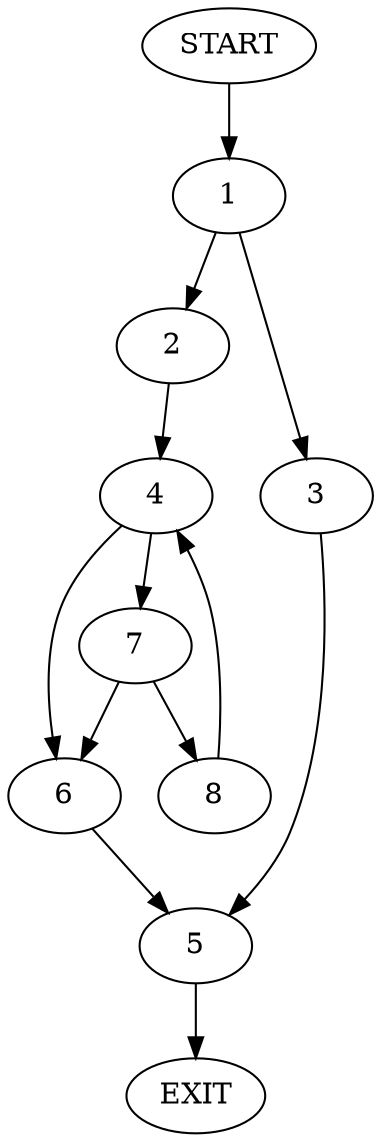digraph {
0 [label="START"]
9 [label="EXIT"]
0 -> 1
1 -> 2
1 -> 3
2 -> 4
3 -> 5
5 -> 9
4 -> 6
4 -> 7
6 -> 5
7 -> 6
7 -> 8
8 -> 4
}
